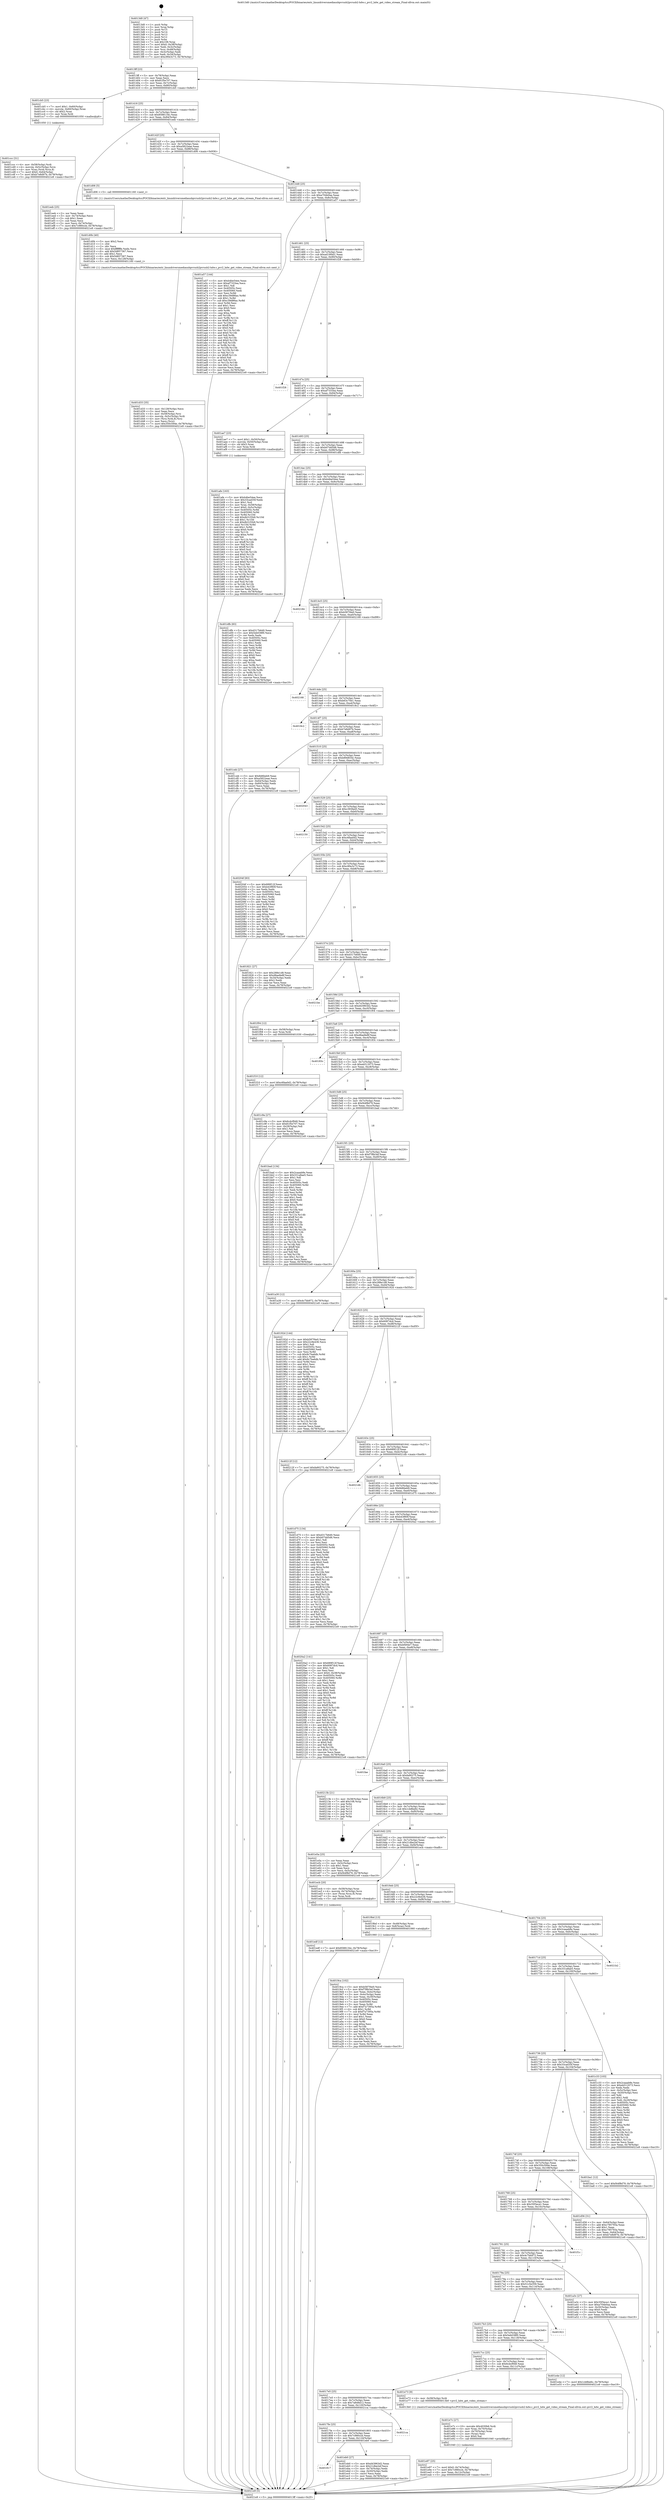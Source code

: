 digraph "0x4013d0" {
  label = "0x4013d0 (/mnt/c/Users/mathe/Desktop/tcc/POCII/binaries/extr_linuxdriversmediausbpvrusb2pvrusb2-hdw.c_pvr2_hdw_get_video_stream_Final-ollvm.out::main(0))"
  labelloc = "t"
  node[shape=record]

  Entry [label="",width=0.3,height=0.3,shape=circle,fillcolor=black,style=filled]
  "0x4013ff" [label="{
     0x4013ff [23]\l
     | [instrs]\l
     &nbsp;&nbsp;0x4013ff \<+3\>: mov -0x78(%rbp),%eax\l
     &nbsp;&nbsp;0x401402 \<+2\>: mov %eax,%ecx\l
     &nbsp;&nbsp;0x401404 \<+6\>: sub $0x81f5e707,%ecx\l
     &nbsp;&nbsp;0x40140a \<+3\>: mov %eax,-0x7c(%rbp)\l
     &nbsp;&nbsp;0x40140d \<+3\>: mov %ecx,-0x80(%rbp)\l
     &nbsp;&nbsp;0x401410 \<+6\>: je 0000000000401cb5 \<main+0x8e5\>\l
  }"]
  "0x401cb5" [label="{
     0x401cb5 [23]\l
     | [instrs]\l
     &nbsp;&nbsp;0x401cb5 \<+7\>: movl $0x1,-0x60(%rbp)\l
     &nbsp;&nbsp;0x401cbc \<+4\>: movslq -0x60(%rbp),%rax\l
     &nbsp;&nbsp;0x401cc0 \<+4\>: shl $0x2,%rax\l
     &nbsp;&nbsp;0x401cc4 \<+3\>: mov %rax,%rdi\l
     &nbsp;&nbsp;0x401cc7 \<+5\>: call 0000000000401050 \<malloc@plt\>\l
     | [calls]\l
     &nbsp;&nbsp;0x401050 \{1\} (unknown)\l
  }"]
  "0x401416" [label="{
     0x401416 [25]\l
     | [instrs]\l
     &nbsp;&nbsp;0x401416 \<+5\>: jmp 000000000040141b \<main+0x4b\>\l
     &nbsp;&nbsp;0x40141b \<+3\>: mov -0x7c(%rbp),%eax\l
     &nbsp;&nbsp;0x40141e \<+5\>: sub $0x8588134c,%eax\l
     &nbsp;&nbsp;0x401423 \<+6\>: mov %eax,-0x84(%rbp)\l
     &nbsp;&nbsp;0x401429 \<+6\>: je 0000000000401eeb \<main+0xb1b\>\l
  }"]
  Exit [label="",width=0.3,height=0.3,shape=circle,fillcolor=black,style=filled,peripheries=2]
  "0x401eeb" [label="{
     0x401eeb [25]\l
     | [instrs]\l
     &nbsp;&nbsp;0x401eeb \<+2\>: xor %eax,%eax\l
     &nbsp;&nbsp;0x401eed \<+3\>: mov -0x74(%rbp),%ecx\l
     &nbsp;&nbsp;0x401ef0 \<+3\>: sub $0x1,%eax\l
     &nbsp;&nbsp;0x401ef3 \<+2\>: sub %eax,%ecx\l
     &nbsp;&nbsp;0x401ef5 \<+3\>: mov %ecx,-0x74(%rbp)\l
     &nbsp;&nbsp;0x401ef8 \<+7\>: movl $0x7c980ccb,-0x78(%rbp)\l
     &nbsp;&nbsp;0x401eff \<+5\>: jmp 00000000004021e9 \<main+0xe19\>\l
  }"]
  "0x40142f" [label="{
     0x40142f [25]\l
     | [instrs]\l
     &nbsp;&nbsp;0x40142f \<+5\>: jmp 0000000000401434 \<main+0x64\>\l
     &nbsp;&nbsp;0x401434 \<+3\>: mov -0x7c(%rbp),%eax\l
     &nbsp;&nbsp;0x401437 \<+5\>: sub $0xa5822eae,%eax\l
     &nbsp;&nbsp;0x40143c \<+6\>: mov %eax,-0x88(%rbp)\l
     &nbsp;&nbsp;0x401442 \<+6\>: je 0000000000401d06 \<main+0x936\>\l
  }"]
  "0x401f10" [label="{
     0x401f10 [12]\l
     | [instrs]\l
     &nbsp;&nbsp;0x401f10 \<+7\>: movl $0xc6faa0d2,-0x78(%rbp)\l
     &nbsp;&nbsp;0x401f17 \<+5\>: jmp 00000000004021e9 \<main+0xe19\>\l
  }"]
  "0x401d06" [label="{
     0x401d06 [5]\l
     | [instrs]\l
     &nbsp;&nbsp;0x401d06 \<+5\>: call 0000000000401160 \<next_i\>\l
     | [calls]\l
     &nbsp;&nbsp;0x401160 \{1\} (/mnt/c/Users/mathe/Desktop/tcc/POCII/binaries/extr_linuxdriversmediausbpvrusb2pvrusb2-hdw.c_pvr2_hdw_get_video_stream_Final-ollvm.out::next_i)\l
  }"]
  "0x401448" [label="{
     0x401448 [25]\l
     | [instrs]\l
     &nbsp;&nbsp;0x401448 \<+5\>: jmp 000000000040144d \<main+0x7d\>\l
     &nbsp;&nbsp;0x40144d \<+3\>: mov -0x7c(%rbp),%eax\l
     &nbsp;&nbsp;0x401450 \<+5\>: sub $0xa704b0aa,%eax\l
     &nbsp;&nbsp;0x401455 \<+6\>: mov %eax,-0x8c(%rbp)\l
     &nbsp;&nbsp;0x40145b \<+6\>: je 0000000000401a57 \<main+0x687\>\l
  }"]
  "0x401edf" [label="{
     0x401edf [12]\l
     | [instrs]\l
     &nbsp;&nbsp;0x401edf \<+7\>: movl $0x8588134c,-0x78(%rbp)\l
     &nbsp;&nbsp;0x401ee6 \<+5\>: jmp 00000000004021e9 \<main+0xe19\>\l
  }"]
  "0x401a57" [label="{
     0x401a57 [144]\l
     | [instrs]\l
     &nbsp;&nbsp;0x401a57 \<+5\>: mov $0xb4be54ee,%eax\l
     &nbsp;&nbsp;0x401a5c \<+5\>: mov $0xaf7333ea,%ecx\l
     &nbsp;&nbsp;0x401a61 \<+2\>: mov $0x1,%dl\l
     &nbsp;&nbsp;0x401a63 \<+7\>: mov 0x40505c,%esi\l
     &nbsp;&nbsp;0x401a6a \<+7\>: mov 0x405060,%edi\l
     &nbsp;&nbsp;0x401a71 \<+3\>: mov %esi,%r8d\l
     &nbsp;&nbsp;0x401a74 \<+7\>: add $0xc39d86ac,%r8d\l
     &nbsp;&nbsp;0x401a7b \<+4\>: sub $0x1,%r8d\l
     &nbsp;&nbsp;0x401a7f \<+7\>: sub $0xc39d86ac,%r8d\l
     &nbsp;&nbsp;0x401a86 \<+4\>: imul %r8d,%esi\l
     &nbsp;&nbsp;0x401a8a \<+3\>: and $0x1,%esi\l
     &nbsp;&nbsp;0x401a8d \<+3\>: cmp $0x0,%esi\l
     &nbsp;&nbsp;0x401a90 \<+4\>: sete %r9b\l
     &nbsp;&nbsp;0x401a94 \<+3\>: cmp $0xa,%edi\l
     &nbsp;&nbsp;0x401a97 \<+4\>: setl %r10b\l
     &nbsp;&nbsp;0x401a9b \<+3\>: mov %r9b,%r11b\l
     &nbsp;&nbsp;0x401a9e \<+4\>: xor $0xff,%r11b\l
     &nbsp;&nbsp;0x401aa2 \<+3\>: mov %r10b,%bl\l
     &nbsp;&nbsp;0x401aa5 \<+3\>: xor $0xff,%bl\l
     &nbsp;&nbsp;0x401aa8 \<+3\>: xor $0x0,%dl\l
     &nbsp;&nbsp;0x401aab \<+3\>: mov %r11b,%r14b\l
     &nbsp;&nbsp;0x401aae \<+4\>: and $0x0,%r14b\l
     &nbsp;&nbsp;0x401ab2 \<+3\>: and %dl,%r9b\l
     &nbsp;&nbsp;0x401ab5 \<+3\>: mov %bl,%r15b\l
     &nbsp;&nbsp;0x401ab8 \<+4\>: and $0x0,%r15b\l
     &nbsp;&nbsp;0x401abc \<+3\>: and %dl,%r10b\l
     &nbsp;&nbsp;0x401abf \<+3\>: or %r9b,%r14b\l
     &nbsp;&nbsp;0x401ac2 \<+3\>: or %r10b,%r15b\l
     &nbsp;&nbsp;0x401ac5 \<+3\>: xor %r15b,%r14b\l
     &nbsp;&nbsp;0x401ac8 \<+3\>: or %bl,%r11b\l
     &nbsp;&nbsp;0x401acb \<+4\>: xor $0xff,%r11b\l
     &nbsp;&nbsp;0x401acf \<+3\>: or $0x0,%dl\l
     &nbsp;&nbsp;0x401ad2 \<+3\>: and %dl,%r11b\l
     &nbsp;&nbsp;0x401ad5 \<+3\>: or %r11b,%r14b\l
     &nbsp;&nbsp;0x401ad8 \<+4\>: test $0x1,%r14b\l
     &nbsp;&nbsp;0x401adc \<+3\>: cmovne %ecx,%eax\l
     &nbsp;&nbsp;0x401adf \<+3\>: mov %eax,-0x78(%rbp)\l
     &nbsp;&nbsp;0x401ae2 \<+5\>: jmp 00000000004021e9 \<main+0xe19\>\l
  }"]
  "0x401461" [label="{
     0x401461 [25]\l
     | [instrs]\l
     &nbsp;&nbsp;0x401461 \<+5\>: jmp 0000000000401466 \<main+0x96\>\l
     &nbsp;&nbsp;0x401466 \<+3\>: mov -0x7c(%rbp),%eax\l
     &nbsp;&nbsp;0x401469 \<+5\>: sub $0xad19f4d1,%eax\l
     &nbsp;&nbsp;0x40146e \<+6\>: mov %eax,-0x90(%rbp)\l
     &nbsp;&nbsp;0x401474 \<+6\>: je 0000000000401f28 \<main+0xb58\>\l
  }"]
  "0x401817" [label="{
     0x401817\l
  }", style=dashed]
  "0x401f28" [label="{
     0x401f28\l
  }", style=dashed]
  "0x40147a" [label="{
     0x40147a [25]\l
     | [instrs]\l
     &nbsp;&nbsp;0x40147a \<+5\>: jmp 000000000040147f \<main+0xaf\>\l
     &nbsp;&nbsp;0x40147f \<+3\>: mov -0x7c(%rbp),%eax\l
     &nbsp;&nbsp;0x401482 \<+5\>: sub $0xaf7333ea,%eax\l
     &nbsp;&nbsp;0x401487 \<+6\>: mov %eax,-0x94(%rbp)\l
     &nbsp;&nbsp;0x40148d \<+6\>: je 0000000000401ae7 \<main+0x717\>\l
  }"]
  "0x401eb0" [label="{
     0x401eb0 [27]\l
     | [instrs]\l
     &nbsp;&nbsp;0x401eb0 \<+5\>: mov $0xd43963d2,%eax\l
     &nbsp;&nbsp;0x401eb5 \<+5\>: mov $0x21dbe2ef,%ecx\l
     &nbsp;&nbsp;0x401eba \<+3\>: mov -0x74(%rbp),%edx\l
     &nbsp;&nbsp;0x401ebd \<+3\>: cmp -0x50(%rbp),%edx\l
     &nbsp;&nbsp;0x401ec0 \<+3\>: cmovl %ecx,%eax\l
     &nbsp;&nbsp;0x401ec3 \<+3\>: mov %eax,-0x78(%rbp)\l
     &nbsp;&nbsp;0x401ec6 \<+5\>: jmp 00000000004021e9 \<main+0xe19\>\l
  }"]
  "0x401ae7" [label="{
     0x401ae7 [23]\l
     | [instrs]\l
     &nbsp;&nbsp;0x401ae7 \<+7\>: movl $0x1,-0x50(%rbp)\l
     &nbsp;&nbsp;0x401aee \<+4\>: movslq -0x50(%rbp),%rax\l
     &nbsp;&nbsp;0x401af2 \<+4\>: shl $0x3,%rax\l
     &nbsp;&nbsp;0x401af6 \<+3\>: mov %rax,%rdi\l
     &nbsp;&nbsp;0x401af9 \<+5\>: call 0000000000401050 \<malloc@plt\>\l
     | [calls]\l
     &nbsp;&nbsp;0x401050 \{1\} (unknown)\l
  }"]
  "0x401493" [label="{
     0x401493 [25]\l
     | [instrs]\l
     &nbsp;&nbsp;0x401493 \<+5\>: jmp 0000000000401498 \<main+0xc8\>\l
     &nbsp;&nbsp;0x401498 \<+3\>: mov -0x7c(%rbp),%eax\l
     &nbsp;&nbsp;0x40149b \<+5\>: sub $0xb07dd5d6,%eax\l
     &nbsp;&nbsp;0x4014a0 \<+6\>: mov %eax,-0x98(%rbp)\l
     &nbsp;&nbsp;0x4014a6 \<+6\>: je 0000000000401dfb \<main+0xa2b\>\l
  }"]
  "0x4017fe" [label="{
     0x4017fe [25]\l
     | [instrs]\l
     &nbsp;&nbsp;0x4017fe \<+5\>: jmp 0000000000401803 \<main+0x433\>\l
     &nbsp;&nbsp;0x401803 \<+3\>: mov -0x7c(%rbp),%eax\l
     &nbsp;&nbsp;0x401806 \<+5\>: sub $0x7c980ccb,%eax\l
     &nbsp;&nbsp;0x40180b \<+6\>: mov %eax,-0x124(%rbp)\l
     &nbsp;&nbsp;0x401811 \<+6\>: je 0000000000401eb0 \<main+0xae0\>\l
  }"]
  "0x401dfb" [label="{
     0x401dfb [83]\l
     | [instrs]\l
     &nbsp;&nbsp;0x401dfb \<+5\>: mov $0xd317b6d0,%eax\l
     &nbsp;&nbsp;0x401e00 \<+5\>: mov $0x5eb038f0,%ecx\l
     &nbsp;&nbsp;0x401e05 \<+2\>: xor %edx,%edx\l
     &nbsp;&nbsp;0x401e07 \<+7\>: mov 0x40505c,%esi\l
     &nbsp;&nbsp;0x401e0e \<+7\>: mov 0x405060,%edi\l
     &nbsp;&nbsp;0x401e15 \<+3\>: sub $0x1,%edx\l
     &nbsp;&nbsp;0x401e18 \<+3\>: mov %esi,%r8d\l
     &nbsp;&nbsp;0x401e1b \<+3\>: add %edx,%r8d\l
     &nbsp;&nbsp;0x401e1e \<+4\>: imul %r8d,%esi\l
     &nbsp;&nbsp;0x401e22 \<+3\>: and $0x1,%esi\l
     &nbsp;&nbsp;0x401e25 \<+3\>: cmp $0x0,%esi\l
     &nbsp;&nbsp;0x401e28 \<+4\>: sete %r9b\l
     &nbsp;&nbsp;0x401e2c \<+3\>: cmp $0xa,%edi\l
     &nbsp;&nbsp;0x401e2f \<+4\>: setl %r10b\l
     &nbsp;&nbsp;0x401e33 \<+3\>: mov %r9b,%r11b\l
     &nbsp;&nbsp;0x401e36 \<+3\>: and %r10b,%r11b\l
     &nbsp;&nbsp;0x401e39 \<+3\>: xor %r10b,%r9b\l
     &nbsp;&nbsp;0x401e3c \<+3\>: or %r9b,%r11b\l
     &nbsp;&nbsp;0x401e3f \<+4\>: test $0x1,%r11b\l
     &nbsp;&nbsp;0x401e43 \<+3\>: cmovne %ecx,%eax\l
     &nbsp;&nbsp;0x401e46 \<+3\>: mov %eax,-0x78(%rbp)\l
     &nbsp;&nbsp;0x401e49 \<+5\>: jmp 00000000004021e9 \<main+0xe19\>\l
  }"]
  "0x4014ac" [label="{
     0x4014ac [25]\l
     | [instrs]\l
     &nbsp;&nbsp;0x4014ac \<+5\>: jmp 00000000004014b1 \<main+0xe1\>\l
     &nbsp;&nbsp;0x4014b1 \<+3\>: mov -0x7c(%rbp),%eax\l
     &nbsp;&nbsp;0x4014b4 \<+5\>: sub $0xb4be54ee,%eax\l
     &nbsp;&nbsp;0x4014b9 \<+6\>: mov %eax,-0x9c(%rbp)\l
     &nbsp;&nbsp;0x4014bf \<+6\>: je 0000000000402184 \<main+0xdb4\>\l
  }"]
  "0x4021ca" [label="{
     0x4021ca\l
  }", style=dashed]
  "0x402184" [label="{
     0x402184\l
  }", style=dashed]
  "0x4014c5" [label="{
     0x4014c5 [25]\l
     | [instrs]\l
     &nbsp;&nbsp;0x4014c5 \<+5\>: jmp 00000000004014ca \<main+0xfa\>\l
     &nbsp;&nbsp;0x4014ca \<+3\>: mov -0x7c(%rbp),%eax\l
     &nbsp;&nbsp;0x4014cd \<+5\>: sub $0xb587f4e0,%eax\l
     &nbsp;&nbsp;0x4014d2 \<+6\>: mov %eax,-0xa0(%rbp)\l
     &nbsp;&nbsp;0x4014d8 \<+6\>: je 0000000000402168 \<main+0xd98\>\l
  }"]
  "0x401e97" [label="{
     0x401e97 [25]\l
     | [instrs]\l
     &nbsp;&nbsp;0x401e97 \<+7\>: movl $0x0,-0x74(%rbp)\l
     &nbsp;&nbsp;0x401e9e \<+7\>: movl $0x7c980ccb,-0x78(%rbp)\l
     &nbsp;&nbsp;0x401ea5 \<+6\>: mov %eax,-0x12c(%rbp)\l
     &nbsp;&nbsp;0x401eab \<+5\>: jmp 00000000004021e9 \<main+0xe19\>\l
  }"]
  "0x402168" [label="{
     0x402168\l
  }", style=dashed]
  "0x4014de" [label="{
     0x4014de [25]\l
     | [instrs]\l
     &nbsp;&nbsp;0x4014de \<+5\>: jmp 00000000004014e3 \<main+0x113\>\l
     &nbsp;&nbsp;0x4014e3 \<+3\>: mov -0x7c(%rbp),%eax\l
     &nbsp;&nbsp;0x4014e6 \<+5\>: sub $0xb63c70e1,%eax\l
     &nbsp;&nbsp;0x4014eb \<+6\>: mov %eax,-0xa4(%rbp)\l
     &nbsp;&nbsp;0x4014f1 \<+6\>: je 00000000004018c2 \<main+0x4f2\>\l
  }"]
  "0x401e7c" [label="{
     0x401e7c [27]\l
     | [instrs]\l
     &nbsp;&nbsp;0x401e7c \<+10\>: movabs $0x4030b6,%rdi\l
     &nbsp;&nbsp;0x401e86 \<+4\>: mov %rax,-0x70(%rbp)\l
     &nbsp;&nbsp;0x401e8a \<+4\>: mov -0x70(%rbp),%rax\l
     &nbsp;&nbsp;0x401e8e \<+2\>: mov (%rax),%esi\l
     &nbsp;&nbsp;0x401e90 \<+2\>: mov $0x0,%al\l
     &nbsp;&nbsp;0x401e92 \<+5\>: call 0000000000401040 \<printf@plt\>\l
     | [calls]\l
     &nbsp;&nbsp;0x401040 \{1\} (unknown)\l
  }"]
  "0x4018c2" [label="{
     0x4018c2\l
  }", style=dashed]
  "0x4014f7" [label="{
     0x4014f7 [25]\l
     | [instrs]\l
     &nbsp;&nbsp;0x4014f7 \<+5\>: jmp 00000000004014fc \<main+0x12c\>\l
     &nbsp;&nbsp;0x4014fc \<+3\>: mov -0x7c(%rbp),%eax\l
     &nbsp;&nbsp;0x4014ff \<+5\>: sub $0xb7e8d97b,%eax\l
     &nbsp;&nbsp;0x401504 \<+6\>: mov %eax,-0xa8(%rbp)\l
     &nbsp;&nbsp;0x40150a \<+6\>: je 0000000000401ceb \<main+0x91b\>\l
  }"]
  "0x4017e5" [label="{
     0x4017e5 [25]\l
     | [instrs]\l
     &nbsp;&nbsp;0x4017e5 \<+5\>: jmp 00000000004017ea \<main+0x41a\>\l
     &nbsp;&nbsp;0x4017ea \<+3\>: mov -0x7c(%rbp),%eax\l
     &nbsp;&nbsp;0x4017ed \<+5\>: sub $0x7a848d12,%eax\l
     &nbsp;&nbsp;0x4017f2 \<+6\>: mov %eax,-0x120(%rbp)\l
     &nbsp;&nbsp;0x4017f8 \<+6\>: je 00000000004021ca \<main+0xdfa\>\l
  }"]
  "0x401ceb" [label="{
     0x401ceb [27]\l
     | [instrs]\l
     &nbsp;&nbsp;0x401ceb \<+5\>: mov $0x8d6beb9,%eax\l
     &nbsp;&nbsp;0x401cf0 \<+5\>: mov $0xa5822eae,%ecx\l
     &nbsp;&nbsp;0x401cf5 \<+3\>: mov -0x64(%rbp),%edx\l
     &nbsp;&nbsp;0x401cf8 \<+3\>: cmp -0x60(%rbp),%edx\l
     &nbsp;&nbsp;0x401cfb \<+3\>: cmovl %ecx,%eax\l
     &nbsp;&nbsp;0x401cfe \<+3\>: mov %eax,-0x78(%rbp)\l
     &nbsp;&nbsp;0x401d01 \<+5\>: jmp 00000000004021e9 \<main+0xe19\>\l
  }"]
  "0x401510" [label="{
     0x401510 [25]\l
     | [instrs]\l
     &nbsp;&nbsp;0x401510 \<+5\>: jmp 0000000000401515 \<main+0x145\>\l
     &nbsp;&nbsp;0x401515 \<+3\>: mov -0x7c(%rbp),%eax\l
     &nbsp;&nbsp;0x401518 \<+5\>: sub $0xb89d834c,%eax\l
     &nbsp;&nbsp;0x40151d \<+6\>: mov %eax,-0xac(%rbp)\l
     &nbsp;&nbsp;0x401523 \<+6\>: je 0000000000402043 \<main+0xc73\>\l
  }"]
  "0x401e73" [label="{
     0x401e73 [9]\l
     | [instrs]\l
     &nbsp;&nbsp;0x401e73 \<+4\>: mov -0x58(%rbp),%rdi\l
     &nbsp;&nbsp;0x401e77 \<+5\>: call 00000000004013b0 \<pvr2_hdw_get_video_stream\>\l
     | [calls]\l
     &nbsp;&nbsp;0x4013b0 \{1\} (/mnt/c/Users/mathe/Desktop/tcc/POCII/binaries/extr_linuxdriversmediausbpvrusb2pvrusb2-hdw.c_pvr2_hdw_get_video_stream_Final-ollvm.out::pvr2_hdw_get_video_stream)\l
  }"]
  "0x402043" [label="{
     0x402043\l
  }", style=dashed]
  "0x401529" [label="{
     0x401529 [25]\l
     | [instrs]\l
     &nbsp;&nbsp;0x401529 \<+5\>: jmp 000000000040152e \<main+0x15e\>\l
     &nbsp;&nbsp;0x40152e \<+3\>: mov -0x7c(%rbp),%eax\l
     &nbsp;&nbsp;0x401531 \<+5\>: sub $0xc393fa45,%eax\l
     &nbsp;&nbsp;0x401536 \<+6\>: mov %eax,-0xb0(%rbp)\l
     &nbsp;&nbsp;0x40153c \<+6\>: je 0000000000402150 \<main+0xd80\>\l
  }"]
  "0x4017cc" [label="{
     0x4017cc [25]\l
     | [instrs]\l
     &nbsp;&nbsp;0x4017cc \<+5\>: jmp 00000000004017d1 \<main+0x401\>\l
     &nbsp;&nbsp;0x4017d1 \<+3\>: mov -0x7c(%rbp),%eax\l
     &nbsp;&nbsp;0x4017d4 \<+5\>: sub $0x6cdcf948,%eax\l
     &nbsp;&nbsp;0x4017d9 \<+6\>: mov %eax,-0x11c(%rbp)\l
     &nbsp;&nbsp;0x4017df \<+6\>: je 0000000000401e73 \<main+0xaa3\>\l
  }"]
  "0x402150" [label="{
     0x402150\l
  }", style=dashed]
  "0x401542" [label="{
     0x401542 [25]\l
     | [instrs]\l
     &nbsp;&nbsp;0x401542 \<+5\>: jmp 0000000000401547 \<main+0x177\>\l
     &nbsp;&nbsp;0x401547 \<+3\>: mov -0x7c(%rbp),%eax\l
     &nbsp;&nbsp;0x40154a \<+5\>: sub $0xc6faa0d2,%eax\l
     &nbsp;&nbsp;0x40154f \<+6\>: mov %eax,-0xb4(%rbp)\l
     &nbsp;&nbsp;0x401555 \<+6\>: je 000000000040204f \<main+0xc7f\>\l
  }"]
  "0x401e4e" [label="{
     0x401e4e [12]\l
     | [instrs]\l
     &nbsp;&nbsp;0x401e4e \<+7\>: movl $0x1cb8be6c,-0x78(%rbp)\l
     &nbsp;&nbsp;0x401e55 \<+5\>: jmp 00000000004021e9 \<main+0xe19\>\l
  }"]
  "0x40204f" [label="{
     0x40204f [83]\l
     | [instrs]\l
     &nbsp;&nbsp;0x40204f \<+5\>: mov $0x689f12f,%eax\l
     &nbsp;&nbsp;0x402054 \<+5\>: mov $0xb43f60f,%ecx\l
     &nbsp;&nbsp;0x402059 \<+2\>: xor %edx,%edx\l
     &nbsp;&nbsp;0x40205b \<+7\>: mov 0x40505c,%esi\l
     &nbsp;&nbsp;0x402062 \<+7\>: mov 0x405060,%edi\l
     &nbsp;&nbsp;0x402069 \<+3\>: sub $0x1,%edx\l
     &nbsp;&nbsp;0x40206c \<+3\>: mov %esi,%r8d\l
     &nbsp;&nbsp;0x40206f \<+3\>: add %edx,%r8d\l
     &nbsp;&nbsp;0x402072 \<+4\>: imul %r8d,%esi\l
     &nbsp;&nbsp;0x402076 \<+3\>: and $0x1,%esi\l
     &nbsp;&nbsp;0x402079 \<+3\>: cmp $0x0,%esi\l
     &nbsp;&nbsp;0x40207c \<+4\>: sete %r9b\l
     &nbsp;&nbsp;0x402080 \<+3\>: cmp $0xa,%edi\l
     &nbsp;&nbsp;0x402083 \<+4\>: setl %r10b\l
     &nbsp;&nbsp;0x402087 \<+3\>: mov %r9b,%r11b\l
     &nbsp;&nbsp;0x40208a \<+3\>: and %r10b,%r11b\l
     &nbsp;&nbsp;0x40208d \<+3\>: xor %r10b,%r9b\l
     &nbsp;&nbsp;0x402090 \<+3\>: or %r9b,%r11b\l
     &nbsp;&nbsp;0x402093 \<+4\>: test $0x1,%r11b\l
     &nbsp;&nbsp;0x402097 \<+3\>: cmovne %ecx,%eax\l
     &nbsp;&nbsp;0x40209a \<+3\>: mov %eax,-0x78(%rbp)\l
     &nbsp;&nbsp;0x40209d \<+5\>: jmp 00000000004021e9 \<main+0xe19\>\l
  }"]
  "0x40155b" [label="{
     0x40155b [25]\l
     | [instrs]\l
     &nbsp;&nbsp;0x40155b \<+5\>: jmp 0000000000401560 \<main+0x190\>\l
     &nbsp;&nbsp;0x401560 \<+3\>: mov -0x7c(%rbp),%eax\l
     &nbsp;&nbsp;0x401563 \<+5\>: sub $0xc90e3c73,%eax\l
     &nbsp;&nbsp;0x401568 \<+6\>: mov %eax,-0xb8(%rbp)\l
     &nbsp;&nbsp;0x40156e \<+6\>: je 0000000000401821 \<main+0x451\>\l
  }"]
  "0x4017b3" [label="{
     0x4017b3 [25]\l
     | [instrs]\l
     &nbsp;&nbsp;0x4017b3 \<+5\>: jmp 00000000004017b8 \<main+0x3e8\>\l
     &nbsp;&nbsp;0x4017b8 \<+3\>: mov -0x7c(%rbp),%eax\l
     &nbsp;&nbsp;0x4017bb \<+5\>: sub $0x5eb038f0,%eax\l
     &nbsp;&nbsp;0x4017c0 \<+6\>: mov %eax,-0x118(%rbp)\l
     &nbsp;&nbsp;0x4017c6 \<+6\>: je 0000000000401e4e \<main+0xa7e\>\l
  }"]
  "0x401821" [label="{
     0x401821 [27]\l
     | [instrs]\l
     &nbsp;&nbsp;0x401821 \<+5\>: mov $0x288e1d8,%eax\l
     &nbsp;&nbsp;0x401826 \<+5\>: mov $0xd8ae8e8f,%ecx\l
     &nbsp;&nbsp;0x40182b \<+3\>: mov -0x34(%rbp),%edx\l
     &nbsp;&nbsp;0x40182e \<+3\>: cmp $0x2,%edx\l
     &nbsp;&nbsp;0x401831 \<+3\>: cmovne %ecx,%eax\l
     &nbsp;&nbsp;0x401834 \<+3\>: mov %eax,-0x78(%rbp)\l
     &nbsp;&nbsp;0x401837 \<+5\>: jmp 00000000004021e9 \<main+0xe19\>\l
  }"]
  "0x401574" [label="{
     0x401574 [25]\l
     | [instrs]\l
     &nbsp;&nbsp;0x401574 \<+5\>: jmp 0000000000401579 \<main+0x1a9\>\l
     &nbsp;&nbsp;0x401579 \<+3\>: mov -0x7c(%rbp),%eax\l
     &nbsp;&nbsp;0x40157c \<+5\>: sub $0xd317b6d0,%eax\l
     &nbsp;&nbsp;0x401581 \<+6\>: mov %eax,-0xbc(%rbp)\l
     &nbsp;&nbsp;0x401587 \<+6\>: je 00000000004021be \<main+0xdee\>\l
  }"]
  "0x4021e9" [label="{
     0x4021e9 [5]\l
     | [instrs]\l
     &nbsp;&nbsp;0x4021e9 \<+5\>: jmp 00000000004013ff \<main+0x2f\>\l
  }"]
  "0x4013d0" [label="{
     0x4013d0 [47]\l
     | [instrs]\l
     &nbsp;&nbsp;0x4013d0 \<+1\>: push %rbp\l
     &nbsp;&nbsp;0x4013d1 \<+3\>: mov %rsp,%rbp\l
     &nbsp;&nbsp;0x4013d4 \<+2\>: push %r15\l
     &nbsp;&nbsp;0x4013d6 \<+2\>: push %r14\l
     &nbsp;&nbsp;0x4013d8 \<+2\>: push %r13\l
     &nbsp;&nbsp;0x4013da \<+2\>: push %r12\l
     &nbsp;&nbsp;0x4013dc \<+1\>: push %rbx\l
     &nbsp;&nbsp;0x4013dd \<+7\>: sub $0x108,%rsp\l
     &nbsp;&nbsp;0x4013e4 \<+7\>: movl $0x0,-0x38(%rbp)\l
     &nbsp;&nbsp;0x4013eb \<+3\>: mov %edi,-0x3c(%rbp)\l
     &nbsp;&nbsp;0x4013ee \<+4\>: mov %rsi,-0x48(%rbp)\l
     &nbsp;&nbsp;0x4013f2 \<+3\>: mov -0x3c(%rbp),%edi\l
     &nbsp;&nbsp;0x4013f5 \<+3\>: mov %edi,-0x34(%rbp)\l
     &nbsp;&nbsp;0x4013f8 \<+7\>: movl $0xc90e3c73,-0x78(%rbp)\l
  }"]
  "0x401921" [label="{
     0x401921\l
  }", style=dashed]
  "0x4021be" [label="{
     0x4021be\l
  }", style=dashed]
  "0x40158d" [label="{
     0x40158d [25]\l
     | [instrs]\l
     &nbsp;&nbsp;0x40158d \<+5\>: jmp 0000000000401592 \<main+0x1c2\>\l
     &nbsp;&nbsp;0x401592 \<+3\>: mov -0x7c(%rbp),%eax\l
     &nbsp;&nbsp;0x401595 \<+5\>: sub $0xd43963d2,%eax\l
     &nbsp;&nbsp;0x40159a \<+6\>: mov %eax,-0xc0(%rbp)\l
     &nbsp;&nbsp;0x4015a0 \<+6\>: je 0000000000401f04 \<main+0xb34\>\l
  }"]
  "0x401d33" [label="{
     0x401d33 [35]\l
     | [instrs]\l
     &nbsp;&nbsp;0x401d33 \<+6\>: mov -0x128(%rbp),%ecx\l
     &nbsp;&nbsp;0x401d39 \<+3\>: imul %eax,%ecx\l
     &nbsp;&nbsp;0x401d3c \<+4\>: mov -0x58(%rbp),%rsi\l
     &nbsp;&nbsp;0x401d40 \<+4\>: movslq -0x5c(%rbp),%rdi\l
     &nbsp;&nbsp;0x401d44 \<+4\>: mov (%rsi,%rdi,8),%rsi\l
     &nbsp;&nbsp;0x401d48 \<+2\>: mov %ecx,(%rsi)\l
     &nbsp;&nbsp;0x401d4a \<+7\>: movl $0x350c594e,-0x78(%rbp)\l
     &nbsp;&nbsp;0x401d51 \<+5\>: jmp 00000000004021e9 \<main+0xe19\>\l
  }"]
  "0x401f04" [label="{
     0x401f04 [12]\l
     | [instrs]\l
     &nbsp;&nbsp;0x401f04 \<+4\>: mov -0x58(%rbp),%rax\l
     &nbsp;&nbsp;0x401f08 \<+3\>: mov %rax,%rdi\l
     &nbsp;&nbsp;0x401f0b \<+5\>: call 0000000000401030 \<free@plt\>\l
     | [calls]\l
     &nbsp;&nbsp;0x401030 \{1\} (unknown)\l
  }"]
  "0x4015a6" [label="{
     0x4015a6 [25]\l
     | [instrs]\l
     &nbsp;&nbsp;0x4015a6 \<+5\>: jmp 00000000004015ab \<main+0x1db\>\l
     &nbsp;&nbsp;0x4015ab \<+3\>: mov -0x7c(%rbp),%eax\l
     &nbsp;&nbsp;0x4015ae \<+5\>: sub $0xd8ae8e8f,%eax\l
     &nbsp;&nbsp;0x4015b3 \<+6\>: mov %eax,-0xc4(%rbp)\l
     &nbsp;&nbsp;0x4015b9 \<+6\>: je 000000000040183c \<main+0x46c\>\l
  }"]
  "0x401d0b" [label="{
     0x401d0b [40]\l
     | [instrs]\l
     &nbsp;&nbsp;0x401d0b \<+5\>: mov $0x2,%ecx\l
     &nbsp;&nbsp;0x401d10 \<+1\>: cltd\l
     &nbsp;&nbsp;0x401d11 \<+2\>: idiv %ecx\l
     &nbsp;&nbsp;0x401d13 \<+6\>: imul $0xfffffffe,%edx,%ecx\l
     &nbsp;&nbsp;0x401d19 \<+6\>: add $0x5d857367,%ecx\l
     &nbsp;&nbsp;0x401d1f \<+3\>: add $0x1,%ecx\l
     &nbsp;&nbsp;0x401d22 \<+6\>: sub $0x5d857367,%ecx\l
     &nbsp;&nbsp;0x401d28 \<+6\>: mov %ecx,-0x128(%rbp)\l
     &nbsp;&nbsp;0x401d2e \<+5\>: call 0000000000401160 \<next_i\>\l
     | [calls]\l
     &nbsp;&nbsp;0x401160 \{1\} (/mnt/c/Users/mathe/Desktop/tcc/POCII/binaries/extr_linuxdriversmediausbpvrusb2pvrusb2-hdw.c_pvr2_hdw_get_video_stream_Final-ollvm.out::next_i)\l
  }"]
  "0x40183c" [label="{
     0x40183c\l
  }", style=dashed]
  "0x4015bf" [label="{
     0x4015bf [25]\l
     | [instrs]\l
     &nbsp;&nbsp;0x4015bf \<+5\>: jmp 00000000004015c4 \<main+0x1f4\>\l
     &nbsp;&nbsp;0x4015c4 \<+3\>: mov -0x7c(%rbp),%eax\l
     &nbsp;&nbsp;0x4015c7 \<+5\>: sub $0xeb512073,%eax\l
     &nbsp;&nbsp;0x4015cc \<+6\>: mov %eax,-0xc8(%rbp)\l
     &nbsp;&nbsp;0x4015d2 \<+6\>: je 0000000000401c9a \<main+0x8ca\>\l
  }"]
  "0x401ccc" [label="{
     0x401ccc [31]\l
     | [instrs]\l
     &nbsp;&nbsp;0x401ccc \<+4\>: mov -0x58(%rbp),%rdi\l
     &nbsp;&nbsp;0x401cd0 \<+4\>: movslq -0x5c(%rbp),%rcx\l
     &nbsp;&nbsp;0x401cd4 \<+4\>: mov %rax,(%rdi,%rcx,8)\l
     &nbsp;&nbsp;0x401cd8 \<+7\>: movl $0x0,-0x64(%rbp)\l
     &nbsp;&nbsp;0x401cdf \<+7\>: movl $0xb7e8d97b,-0x78(%rbp)\l
     &nbsp;&nbsp;0x401ce6 \<+5\>: jmp 00000000004021e9 \<main+0xe19\>\l
  }"]
  "0x401c9a" [label="{
     0x401c9a [27]\l
     | [instrs]\l
     &nbsp;&nbsp;0x401c9a \<+5\>: mov $0x6cdcf948,%eax\l
     &nbsp;&nbsp;0x401c9f \<+5\>: mov $0x81f5e707,%ecx\l
     &nbsp;&nbsp;0x401ca4 \<+3\>: mov -0x29(%rbp),%dl\l
     &nbsp;&nbsp;0x401ca7 \<+3\>: test $0x1,%dl\l
     &nbsp;&nbsp;0x401caa \<+3\>: cmovne %ecx,%eax\l
     &nbsp;&nbsp;0x401cad \<+3\>: mov %eax,-0x78(%rbp)\l
     &nbsp;&nbsp;0x401cb0 \<+5\>: jmp 00000000004021e9 \<main+0xe19\>\l
  }"]
  "0x4015d8" [label="{
     0x4015d8 [25]\l
     | [instrs]\l
     &nbsp;&nbsp;0x4015d8 \<+5\>: jmp 00000000004015dd \<main+0x20d\>\l
     &nbsp;&nbsp;0x4015dd \<+3\>: mov -0x7c(%rbp),%eax\l
     &nbsp;&nbsp;0x4015e0 \<+5\>: sub $0xf44f8d79,%eax\l
     &nbsp;&nbsp;0x4015e5 \<+6\>: mov %eax,-0xcc(%rbp)\l
     &nbsp;&nbsp;0x4015eb \<+6\>: je 0000000000401bad \<main+0x7dd\>\l
  }"]
  "0x401afe" [label="{
     0x401afe [163]\l
     | [instrs]\l
     &nbsp;&nbsp;0x401afe \<+5\>: mov $0xb4be54ee,%ecx\l
     &nbsp;&nbsp;0x401b03 \<+5\>: mov $0x33cad35f,%edx\l
     &nbsp;&nbsp;0x401b08 \<+3\>: mov $0x1,%sil\l
     &nbsp;&nbsp;0x401b0b \<+4\>: mov %rax,-0x58(%rbp)\l
     &nbsp;&nbsp;0x401b0f \<+7\>: movl $0x0,-0x5c(%rbp)\l
     &nbsp;&nbsp;0x401b16 \<+8\>: mov 0x40505c,%r8d\l
     &nbsp;&nbsp;0x401b1e \<+8\>: mov 0x405060,%r9d\l
     &nbsp;&nbsp;0x401b26 \<+3\>: mov %r8d,%r10d\l
     &nbsp;&nbsp;0x401b29 \<+7\>: add $0xdb31f2b9,%r10d\l
     &nbsp;&nbsp;0x401b30 \<+4\>: sub $0x1,%r10d\l
     &nbsp;&nbsp;0x401b34 \<+7\>: sub $0xdb31f2b9,%r10d\l
     &nbsp;&nbsp;0x401b3b \<+4\>: imul %r10d,%r8d\l
     &nbsp;&nbsp;0x401b3f \<+4\>: and $0x1,%r8d\l
     &nbsp;&nbsp;0x401b43 \<+4\>: cmp $0x0,%r8d\l
     &nbsp;&nbsp;0x401b47 \<+4\>: sete %r11b\l
     &nbsp;&nbsp;0x401b4b \<+4\>: cmp $0xa,%r9d\l
     &nbsp;&nbsp;0x401b4f \<+3\>: setl %bl\l
     &nbsp;&nbsp;0x401b52 \<+3\>: mov %r11b,%r14b\l
     &nbsp;&nbsp;0x401b55 \<+4\>: xor $0xff,%r14b\l
     &nbsp;&nbsp;0x401b59 \<+3\>: mov %bl,%r15b\l
     &nbsp;&nbsp;0x401b5c \<+4\>: xor $0xff,%r15b\l
     &nbsp;&nbsp;0x401b60 \<+4\>: xor $0x0,%sil\l
     &nbsp;&nbsp;0x401b64 \<+3\>: mov %r14b,%r12b\l
     &nbsp;&nbsp;0x401b67 \<+4\>: and $0x0,%r12b\l
     &nbsp;&nbsp;0x401b6b \<+3\>: and %sil,%r11b\l
     &nbsp;&nbsp;0x401b6e \<+3\>: mov %r15b,%r13b\l
     &nbsp;&nbsp;0x401b71 \<+4\>: and $0x0,%r13b\l
     &nbsp;&nbsp;0x401b75 \<+3\>: and %sil,%bl\l
     &nbsp;&nbsp;0x401b78 \<+3\>: or %r11b,%r12b\l
     &nbsp;&nbsp;0x401b7b \<+3\>: or %bl,%r13b\l
     &nbsp;&nbsp;0x401b7e \<+3\>: xor %r13b,%r12b\l
     &nbsp;&nbsp;0x401b81 \<+3\>: or %r15b,%r14b\l
     &nbsp;&nbsp;0x401b84 \<+4\>: xor $0xff,%r14b\l
     &nbsp;&nbsp;0x401b88 \<+4\>: or $0x0,%sil\l
     &nbsp;&nbsp;0x401b8c \<+3\>: and %sil,%r14b\l
     &nbsp;&nbsp;0x401b8f \<+3\>: or %r14b,%r12b\l
     &nbsp;&nbsp;0x401b92 \<+4\>: test $0x1,%r12b\l
     &nbsp;&nbsp;0x401b96 \<+3\>: cmovne %edx,%ecx\l
     &nbsp;&nbsp;0x401b99 \<+3\>: mov %ecx,-0x78(%rbp)\l
     &nbsp;&nbsp;0x401b9c \<+5\>: jmp 00000000004021e9 \<main+0xe19\>\l
  }"]
  "0x401bad" [label="{
     0x401bad [134]\l
     | [instrs]\l
     &nbsp;&nbsp;0x401bad \<+5\>: mov $0x2caaab8e,%eax\l
     &nbsp;&nbsp;0x401bb2 \<+5\>: mov $0x331a8ae5,%ecx\l
     &nbsp;&nbsp;0x401bb7 \<+2\>: mov $0x1,%dl\l
     &nbsp;&nbsp;0x401bb9 \<+2\>: xor %esi,%esi\l
     &nbsp;&nbsp;0x401bbb \<+7\>: mov 0x40505c,%edi\l
     &nbsp;&nbsp;0x401bc2 \<+8\>: mov 0x405060,%r8d\l
     &nbsp;&nbsp;0x401bca \<+3\>: sub $0x1,%esi\l
     &nbsp;&nbsp;0x401bcd \<+3\>: mov %edi,%r9d\l
     &nbsp;&nbsp;0x401bd0 \<+3\>: add %esi,%r9d\l
     &nbsp;&nbsp;0x401bd3 \<+4\>: imul %r9d,%edi\l
     &nbsp;&nbsp;0x401bd7 \<+3\>: and $0x1,%edi\l
     &nbsp;&nbsp;0x401bda \<+3\>: cmp $0x0,%edi\l
     &nbsp;&nbsp;0x401bdd \<+4\>: sete %r10b\l
     &nbsp;&nbsp;0x401be1 \<+4\>: cmp $0xa,%r8d\l
     &nbsp;&nbsp;0x401be5 \<+4\>: setl %r11b\l
     &nbsp;&nbsp;0x401be9 \<+3\>: mov %r10b,%bl\l
     &nbsp;&nbsp;0x401bec \<+3\>: xor $0xff,%bl\l
     &nbsp;&nbsp;0x401bef \<+3\>: mov %r11b,%r14b\l
     &nbsp;&nbsp;0x401bf2 \<+4\>: xor $0xff,%r14b\l
     &nbsp;&nbsp;0x401bf6 \<+3\>: xor $0x0,%dl\l
     &nbsp;&nbsp;0x401bf9 \<+3\>: mov %bl,%r15b\l
     &nbsp;&nbsp;0x401bfc \<+4\>: and $0x0,%r15b\l
     &nbsp;&nbsp;0x401c00 \<+3\>: and %dl,%r10b\l
     &nbsp;&nbsp;0x401c03 \<+3\>: mov %r14b,%r12b\l
     &nbsp;&nbsp;0x401c06 \<+4\>: and $0x0,%r12b\l
     &nbsp;&nbsp;0x401c0a \<+3\>: and %dl,%r11b\l
     &nbsp;&nbsp;0x401c0d \<+3\>: or %r10b,%r15b\l
     &nbsp;&nbsp;0x401c10 \<+3\>: or %r11b,%r12b\l
     &nbsp;&nbsp;0x401c13 \<+3\>: xor %r12b,%r15b\l
     &nbsp;&nbsp;0x401c16 \<+3\>: or %r14b,%bl\l
     &nbsp;&nbsp;0x401c19 \<+3\>: xor $0xff,%bl\l
     &nbsp;&nbsp;0x401c1c \<+3\>: or $0x0,%dl\l
     &nbsp;&nbsp;0x401c1f \<+2\>: and %dl,%bl\l
     &nbsp;&nbsp;0x401c21 \<+3\>: or %bl,%r15b\l
     &nbsp;&nbsp;0x401c24 \<+4\>: test $0x1,%r15b\l
     &nbsp;&nbsp;0x401c28 \<+3\>: cmovne %ecx,%eax\l
     &nbsp;&nbsp;0x401c2b \<+3\>: mov %eax,-0x78(%rbp)\l
     &nbsp;&nbsp;0x401c2e \<+5\>: jmp 00000000004021e9 \<main+0xe19\>\l
  }"]
  "0x4015f1" [label="{
     0x4015f1 [25]\l
     | [instrs]\l
     &nbsp;&nbsp;0x4015f1 \<+5\>: jmp 00000000004015f6 \<main+0x226\>\l
     &nbsp;&nbsp;0x4015f6 \<+3\>: mov -0x7c(%rbp),%eax\l
     &nbsp;&nbsp;0x4015f9 \<+5\>: sub $0xf7f8b3ef,%eax\l
     &nbsp;&nbsp;0x4015fe \<+6\>: mov %eax,-0xd0(%rbp)\l
     &nbsp;&nbsp;0x401604 \<+6\>: je 0000000000401a30 \<main+0x660\>\l
  }"]
  "0x40179a" [label="{
     0x40179a [25]\l
     | [instrs]\l
     &nbsp;&nbsp;0x40179a \<+5\>: jmp 000000000040179f \<main+0x3cf\>\l
     &nbsp;&nbsp;0x40179f \<+3\>: mov -0x7c(%rbp),%eax\l
     &nbsp;&nbsp;0x4017a2 \<+5\>: sub $0x51c5e359,%eax\l
     &nbsp;&nbsp;0x4017a7 \<+6\>: mov %eax,-0x114(%rbp)\l
     &nbsp;&nbsp;0x4017ad \<+6\>: je 0000000000401921 \<main+0x551\>\l
  }"]
  "0x401a30" [label="{
     0x401a30 [12]\l
     | [instrs]\l
     &nbsp;&nbsp;0x401a30 \<+7\>: movl $0x4c7bb972,-0x78(%rbp)\l
     &nbsp;&nbsp;0x401a37 \<+5\>: jmp 00000000004021e9 \<main+0xe19\>\l
  }"]
  "0x40160a" [label="{
     0x40160a [25]\l
     | [instrs]\l
     &nbsp;&nbsp;0x40160a \<+5\>: jmp 000000000040160f \<main+0x23f\>\l
     &nbsp;&nbsp;0x40160f \<+3\>: mov -0x7c(%rbp),%eax\l
     &nbsp;&nbsp;0x401612 \<+5\>: sub $0x288e1d8,%eax\l
     &nbsp;&nbsp;0x401617 \<+6\>: mov %eax,-0xd4(%rbp)\l
     &nbsp;&nbsp;0x40161d \<+6\>: je 000000000040192d \<main+0x55d\>\l
  }"]
  "0x401a3c" [label="{
     0x401a3c [27]\l
     | [instrs]\l
     &nbsp;&nbsp;0x401a3c \<+5\>: mov $0x35f3eca1,%eax\l
     &nbsp;&nbsp;0x401a41 \<+5\>: mov $0xa704b0aa,%ecx\l
     &nbsp;&nbsp;0x401a46 \<+3\>: mov -0x30(%rbp),%edx\l
     &nbsp;&nbsp;0x401a49 \<+3\>: cmp $0x0,%edx\l
     &nbsp;&nbsp;0x401a4c \<+3\>: cmove %ecx,%eax\l
     &nbsp;&nbsp;0x401a4f \<+3\>: mov %eax,-0x78(%rbp)\l
     &nbsp;&nbsp;0x401a52 \<+5\>: jmp 00000000004021e9 \<main+0xe19\>\l
  }"]
  "0x40192d" [label="{
     0x40192d [144]\l
     | [instrs]\l
     &nbsp;&nbsp;0x40192d \<+5\>: mov $0xb587f4e0,%eax\l
     &nbsp;&nbsp;0x401932 \<+5\>: mov $0x22c9e436,%ecx\l
     &nbsp;&nbsp;0x401937 \<+2\>: mov $0x1,%dl\l
     &nbsp;&nbsp;0x401939 \<+7\>: mov 0x40505c,%esi\l
     &nbsp;&nbsp;0x401940 \<+7\>: mov 0x405060,%edi\l
     &nbsp;&nbsp;0x401947 \<+3\>: mov %esi,%r8d\l
     &nbsp;&nbsp;0x40194a \<+7\>: sub $0x9c7ba6db,%r8d\l
     &nbsp;&nbsp;0x401951 \<+4\>: sub $0x1,%r8d\l
     &nbsp;&nbsp;0x401955 \<+7\>: add $0x9c7ba6db,%r8d\l
     &nbsp;&nbsp;0x40195c \<+4\>: imul %r8d,%esi\l
     &nbsp;&nbsp;0x401960 \<+3\>: and $0x1,%esi\l
     &nbsp;&nbsp;0x401963 \<+3\>: cmp $0x0,%esi\l
     &nbsp;&nbsp;0x401966 \<+4\>: sete %r9b\l
     &nbsp;&nbsp;0x40196a \<+3\>: cmp $0xa,%edi\l
     &nbsp;&nbsp;0x40196d \<+4\>: setl %r10b\l
     &nbsp;&nbsp;0x401971 \<+3\>: mov %r9b,%r11b\l
     &nbsp;&nbsp;0x401974 \<+4\>: xor $0xff,%r11b\l
     &nbsp;&nbsp;0x401978 \<+3\>: mov %r10b,%bl\l
     &nbsp;&nbsp;0x40197b \<+3\>: xor $0xff,%bl\l
     &nbsp;&nbsp;0x40197e \<+3\>: xor $0x1,%dl\l
     &nbsp;&nbsp;0x401981 \<+3\>: mov %r11b,%r14b\l
     &nbsp;&nbsp;0x401984 \<+4\>: and $0xff,%r14b\l
     &nbsp;&nbsp;0x401988 \<+3\>: and %dl,%r9b\l
     &nbsp;&nbsp;0x40198b \<+3\>: mov %bl,%r15b\l
     &nbsp;&nbsp;0x40198e \<+4\>: and $0xff,%r15b\l
     &nbsp;&nbsp;0x401992 \<+3\>: and %dl,%r10b\l
     &nbsp;&nbsp;0x401995 \<+3\>: or %r9b,%r14b\l
     &nbsp;&nbsp;0x401998 \<+3\>: or %r10b,%r15b\l
     &nbsp;&nbsp;0x40199b \<+3\>: xor %r15b,%r14b\l
     &nbsp;&nbsp;0x40199e \<+3\>: or %bl,%r11b\l
     &nbsp;&nbsp;0x4019a1 \<+4\>: xor $0xff,%r11b\l
     &nbsp;&nbsp;0x4019a5 \<+3\>: or $0x1,%dl\l
     &nbsp;&nbsp;0x4019a8 \<+3\>: and %dl,%r11b\l
     &nbsp;&nbsp;0x4019ab \<+3\>: or %r11b,%r14b\l
     &nbsp;&nbsp;0x4019ae \<+4\>: test $0x1,%r14b\l
     &nbsp;&nbsp;0x4019b2 \<+3\>: cmovne %ecx,%eax\l
     &nbsp;&nbsp;0x4019b5 \<+3\>: mov %eax,-0x78(%rbp)\l
     &nbsp;&nbsp;0x4019b8 \<+5\>: jmp 00000000004021e9 \<main+0xe19\>\l
  }"]
  "0x401623" [label="{
     0x401623 [25]\l
     | [instrs]\l
     &nbsp;&nbsp;0x401623 \<+5\>: jmp 0000000000401628 \<main+0x258\>\l
     &nbsp;&nbsp;0x401628 \<+3\>: mov -0x7c(%rbp),%eax\l
     &nbsp;&nbsp;0x40162b \<+5\>: sub $0x6087dcd,%eax\l
     &nbsp;&nbsp;0x401630 \<+6\>: mov %eax,-0xd8(%rbp)\l
     &nbsp;&nbsp;0x401636 \<+6\>: je 000000000040212f \<main+0xd5f\>\l
  }"]
  "0x401781" [label="{
     0x401781 [25]\l
     | [instrs]\l
     &nbsp;&nbsp;0x401781 \<+5\>: jmp 0000000000401786 \<main+0x3b6\>\l
     &nbsp;&nbsp;0x401786 \<+3\>: mov -0x7c(%rbp),%eax\l
     &nbsp;&nbsp;0x401789 \<+5\>: sub $0x4c7bb972,%eax\l
     &nbsp;&nbsp;0x40178e \<+6\>: mov %eax,-0x110(%rbp)\l
     &nbsp;&nbsp;0x401794 \<+6\>: je 0000000000401a3c \<main+0x66c\>\l
  }"]
  "0x40212f" [label="{
     0x40212f [12]\l
     | [instrs]\l
     &nbsp;&nbsp;0x40212f \<+7\>: movl $0xfa90275,-0x78(%rbp)\l
     &nbsp;&nbsp;0x402136 \<+5\>: jmp 00000000004021e9 \<main+0xe19\>\l
  }"]
  "0x40163c" [label="{
     0x40163c [25]\l
     | [instrs]\l
     &nbsp;&nbsp;0x40163c \<+5\>: jmp 0000000000401641 \<main+0x271\>\l
     &nbsp;&nbsp;0x401641 \<+3\>: mov -0x7c(%rbp),%eax\l
     &nbsp;&nbsp;0x401644 \<+5\>: sub $0x689f12f,%eax\l
     &nbsp;&nbsp;0x401649 \<+6\>: mov %eax,-0xdc(%rbp)\l
     &nbsp;&nbsp;0x40164f \<+6\>: je 00000000004021db \<main+0xe0b\>\l
  }"]
  "0x401f1c" [label="{
     0x401f1c\l
  }", style=dashed]
  "0x4021db" [label="{
     0x4021db\l
  }", style=dashed]
  "0x401655" [label="{
     0x401655 [25]\l
     | [instrs]\l
     &nbsp;&nbsp;0x401655 \<+5\>: jmp 000000000040165a \<main+0x28a\>\l
     &nbsp;&nbsp;0x40165a \<+3\>: mov -0x7c(%rbp),%eax\l
     &nbsp;&nbsp;0x40165d \<+5\>: sub $0x8d6beb9,%eax\l
     &nbsp;&nbsp;0x401662 \<+6\>: mov %eax,-0xe0(%rbp)\l
     &nbsp;&nbsp;0x401668 \<+6\>: je 0000000000401d75 \<main+0x9a5\>\l
  }"]
  "0x401768" [label="{
     0x401768 [25]\l
     | [instrs]\l
     &nbsp;&nbsp;0x401768 \<+5\>: jmp 000000000040176d \<main+0x39d\>\l
     &nbsp;&nbsp;0x40176d \<+3\>: mov -0x7c(%rbp),%eax\l
     &nbsp;&nbsp;0x401770 \<+5\>: sub $0x35f3eca1,%eax\l
     &nbsp;&nbsp;0x401775 \<+6\>: mov %eax,-0x10c(%rbp)\l
     &nbsp;&nbsp;0x40177b \<+6\>: je 0000000000401f1c \<main+0xb4c\>\l
  }"]
  "0x401d75" [label="{
     0x401d75 [134]\l
     | [instrs]\l
     &nbsp;&nbsp;0x401d75 \<+5\>: mov $0xd317b6d0,%eax\l
     &nbsp;&nbsp;0x401d7a \<+5\>: mov $0xb07dd5d6,%ecx\l
     &nbsp;&nbsp;0x401d7f \<+2\>: mov $0x1,%dl\l
     &nbsp;&nbsp;0x401d81 \<+2\>: xor %esi,%esi\l
     &nbsp;&nbsp;0x401d83 \<+7\>: mov 0x40505c,%edi\l
     &nbsp;&nbsp;0x401d8a \<+8\>: mov 0x405060,%r8d\l
     &nbsp;&nbsp;0x401d92 \<+3\>: sub $0x1,%esi\l
     &nbsp;&nbsp;0x401d95 \<+3\>: mov %edi,%r9d\l
     &nbsp;&nbsp;0x401d98 \<+3\>: add %esi,%r9d\l
     &nbsp;&nbsp;0x401d9b \<+4\>: imul %r9d,%edi\l
     &nbsp;&nbsp;0x401d9f \<+3\>: and $0x1,%edi\l
     &nbsp;&nbsp;0x401da2 \<+3\>: cmp $0x0,%edi\l
     &nbsp;&nbsp;0x401da5 \<+4\>: sete %r10b\l
     &nbsp;&nbsp;0x401da9 \<+4\>: cmp $0xa,%r8d\l
     &nbsp;&nbsp;0x401dad \<+4\>: setl %r11b\l
     &nbsp;&nbsp;0x401db1 \<+3\>: mov %r10b,%bl\l
     &nbsp;&nbsp;0x401db4 \<+3\>: xor $0xff,%bl\l
     &nbsp;&nbsp;0x401db7 \<+3\>: mov %r11b,%r14b\l
     &nbsp;&nbsp;0x401dba \<+4\>: xor $0xff,%r14b\l
     &nbsp;&nbsp;0x401dbe \<+3\>: xor $0x1,%dl\l
     &nbsp;&nbsp;0x401dc1 \<+3\>: mov %bl,%r15b\l
     &nbsp;&nbsp;0x401dc4 \<+4\>: and $0xff,%r15b\l
     &nbsp;&nbsp;0x401dc8 \<+3\>: and %dl,%r10b\l
     &nbsp;&nbsp;0x401dcb \<+3\>: mov %r14b,%r12b\l
     &nbsp;&nbsp;0x401dce \<+4\>: and $0xff,%r12b\l
     &nbsp;&nbsp;0x401dd2 \<+3\>: and %dl,%r11b\l
     &nbsp;&nbsp;0x401dd5 \<+3\>: or %r10b,%r15b\l
     &nbsp;&nbsp;0x401dd8 \<+3\>: or %r11b,%r12b\l
     &nbsp;&nbsp;0x401ddb \<+3\>: xor %r12b,%r15b\l
     &nbsp;&nbsp;0x401dde \<+3\>: or %r14b,%bl\l
     &nbsp;&nbsp;0x401de1 \<+3\>: xor $0xff,%bl\l
     &nbsp;&nbsp;0x401de4 \<+3\>: or $0x1,%dl\l
     &nbsp;&nbsp;0x401de7 \<+2\>: and %dl,%bl\l
     &nbsp;&nbsp;0x401de9 \<+3\>: or %bl,%r15b\l
     &nbsp;&nbsp;0x401dec \<+4\>: test $0x1,%r15b\l
     &nbsp;&nbsp;0x401df0 \<+3\>: cmovne %ecx,%eax\l
     &nbsp;&nbsp;0x401df3 \<+3\>: mov %eax,-0x78(%rbp)\l
     &nbsp;&nbsp;0x401df6 \<+5\>: jmp 00000000004021e9 \<main+0xe19\>\l
  }"]
  "0x40166e" [label="{
     0x40166e [25]\l
     | [instrs]\l
     &nbsp;&nbsp;0x40166e \<+5\>: jmp 0000000000401673 \<main+0x2a3\>\l
     &nbsp;&nbsp;0x401673 \<+3\>: mov -0x7c(%rbp),%eax\l
     &nbsp;&nbsp;0x401676 \<+5\>: sub $0xb43f60f,%eax\l
     &nbsp;&nbsp;0x40167b \<+6\>: mov %eax,-0xe4(%rbp)\l
     &nbsp;&nbsp;0x401681 \<+6\>: je 00000000004020a2 \<main+0xcd2\>\l
  }"]
  "0x401d56" [label="{
     0x401d56 [31]\l
     | [instrs]\l
     &nbsp;&nbsp;0x401d56 \<+3\>: mov -0x64(%rbp),%eax\l
     &nbsp;&nbsp;0x401d59 \<+5\>: add $0xc785793a,%eax\l
     &nbsp;&nbsp;0x401d5e \<+3\>: add $0x1,%eax\l
     &nbsp;&nbsp;0x401d61 \<+5\>: sub $0xc785793a,%eax\l
     &nbsp;&nbsp;0x401d66 \<+3\>: mov %eax,-0x64(%rbp)\l
     &nbsp;&nbsp;0x401d69 \<+7\>: movl $0xb7e8d97b,-0x78(%rbp)\l
     &nbsp;&nbsp;0x401d70 \<+5\>: jmp 00000000004021e9 \<main+0xe19\>\l
  }"]
  "0x4020a2" [label="{
     0x4020a2 [141]\l
     | [instrs]\l
     &nbsp;&nbsp;0x4020a2 \<+5\>: mov $0x689f12f,%eax\l
     &nbsp;&nbsp;0x4020a7 \<+5\>: mov $0x6087dcd,%ecx\l
     &nbsp;&nbsp;0x4020ac \<+2\>: mov $0x1,%dl\l
     &nbsp;&nbsp;0x4020ae \<+2\>: xor %esi,%esi\l
     &nbsp;&nbsp;0x4020b0 \<+7\>: movl $0x0,-0x38(%rbp)\l
     &nbsp;&nbsp;0x4020b7 \<+7\>: mov 0x40505c,%edi\l
     &nbsp;&nbsp;0x4020be \<+8\>: mov 0x405060,%r8d\l
     &nbsp;&nbsp;0x4020c6 \<+3\>: sub $0x1,%esi\l
     &nbsp;&nbsp;0x4020c9 \<+3\>: mov %edi,%r9d\l
     &nbsp;&nbsp;0x4020cc \<+3\>: add %esi,%r9d\l
     &nbsp;&nbsp;0x4020cf \<+4\>: imul %r9d,%edi\l
     &nbsp;&nbsp;0x4020d3 \<+3\>: and $0x1,%edi\l
     &nbsp;&nbsp;0x4020d6 \<+3\>: cmp $0x0,%edi\l
     &nbsp;&nbsp;0x4020d9 \<+4\>: sete %r10b\l
     &nbsp;&nbsp;0x4020dd \<+4\>: cmp $0xa,%r8d\l
     &nbsp;&nbsp;0x4020e1 \<+4\>: setl %r11b\l
     &nbsp;&nbsp;0x4020e5 \<+3\>: mov %r10b,%bl\l
     &nbsp;&nbsp;0x4020e8 \<+3\>: xor $0xff,%bl\l
     &nbsp;&nbsp;0x4020eb \<+3\>: mov %r11b,%r14b\l
     &nbsp;&nbsp;0x4020ee \<+4\>: xor $0xff,%r14b\l
     &nbsp;&nbsp;0x4020f2 \<+3\>: xor $0x0,%dl\l
     &nbsp;&nbsp;0x4020f5 \<+3\>: mov %bl,%r15b\l
     &nbsp;&nbsp;0x4020f8 \<+4\>: and $0x0,%r15b\l
     &nbsp;&nbsp;0x4020fc \<+3\>: and %dl,%r10b\l
     &nbsp;&nbsp;0x4020ff \<+3\>: mov %r14b,%r12b\l
     &nbsp;&nbsp;0x402102 \<+4\>: and $0x0,%r12b\l
     &nbsp;&nbsp;0x402106 \<+3\>: and %dl,%r11b\l
     &nbsp;&nbsp;0x402109 \<+3\>: or %r10b,%r15b\l
     &nbsp;&nbsp;0x40210c \<+3\>: or %r11b,%r12b\l
     &nbsp;&nbsp;0x40210f \<+3\>: xor %r12b,%r15b\l
     &nbsp;&nbsp;0x402112 \<+3\>: or %r14b,%bl\l
     &nbsp;&nbsp;0x402115 \<+3\>: xor $0xff,%bl\l
     &nbsp;&nbsp;0x402118 \<+3\>: or $0x0,%dl\l
     &nbsp;&nbsp;0x40211b \<+2\>: and %dl,%bl\l
     &nbsp;&nbsp;0x40211d \<+3\>: or %bl,%r15b\l
     &nbsp;&nbsp;0x402120 \<+4\>: test $0x1,%r15b\l
     &nbsp;&nbsp;0x402124 \<+3\>: cmovne %ecx,%eax\l
     &nbsp;&nbsp;0x402127 \<+3\>: mov %eax,-0x78(%rbp)\l
     &nbsp;&nbsp;0x40212a \<+5\>: jmp 00000000004021e9 \<main+0xe19\>\l
  }"]
  "0x401687" [label="{
     0x401687 [25]\l
     | [instrs]\l
     &nbsp;&nbsp;0x401687 \<+5\>: jmp 000000000040168c \<main+0x2bc\>\l
     &nbsp;&nbsp;0x40168c \<+3\>: mov -0x7c(%rbp),%eax\l
     &nbsp;&nbsp;0x40168f \<+5\>: sub $0xbf494e7,%eax\l
     &nbsp;&nbsp;0x401694 \<+6\>: mov %eax,-0xe8(%rbp)\l
     &nbsp;&nbsp;0x40169a \<+6\>: je 0000000000401fae \<main+0xbde\>\l
  }"]
  "0x40174f" [label="{
     0x40174f [25]\l
     | [instrs]\l
     &nbsp;&nbsp;0x40174f \<+5\>: jmp 0000000000401754 \<main+0x384\>\l
     &nbsp;&nbsp;0x401754 \<+3\>: mov -0x7c(%rbp),%eax\l
     &nbsp;&nbsp;0x401757 \<+5\>: sub $0x350c594e,%eax\l
     &nbsp;&nbsp;0x40175c \<+6\>: mov %eax,-0x108(%rbp)\l
     &nbsp;&nbsp;0x401762 \<+6\>: je 0000000000401d56 \<main+0x986\>\l
  }"]
  "0x401fae" [label="{
     0x401fae\l
  }", style=dashed]
  "0x4016a0" [label="{
     0x4016a0 [25]\l
     | [instrs]\l
     &nbsp;&nbsp;0x4016a0 \<+5\>: jmp 00000000004016a5 \<main+0x2d5\>\l
     &nbsp;&nbsp;0x4016a5 \<+3\>: mov -0x7c(%rbp),%eax\l
     &nbsp;&nbsp;0x4016a8 \<+5\>: sub $0xfa90275,%eax\l
     &nbsp;&nbsp;0x4016ad \<+6\>: mov %eax,-0xec(%rbp)\l
     &nbsp;&nbsp;0x4016b3 \<+6\>: je 000000000040213b \<main+0xd6b\>\l
  }"]
  "0x401ba1" [label="{
     0x401ba1 [12]\l
     | [instrs]\l
     &nbsp;&nbsp;0x401ba1 \<+7\>: movl $0xf44f8d79,-0x78(%rbp)\l
     &nbsp;&nbsp;0x401ba8 \<+5\>: jmp 00000000004021e9 \<main+0xe19\>\l
  }"]
  "0x40213b" [label="{
     0x40213b [21]\l
     | [instrs]\l
     &nbsp;&nbsp;0x40213b \<+3\>: mov -0x38(%rbp),%eax\l
     &nbsp;&nbsp;0x40213e \<+7\>: add $0x108,%rsp\l
     &nbsp;&nbsp;0x402145 \<+1\>: pop %rbx\l
     &nbsp;&nbsp;0x402146 \<+2\>: pop %r12\l
     &nbsp;&nbsp;0x402148 \<+2\>: pop %r13\l
     &nbsp;&nbsp;0x40214a \<+2\>: pop %r14\l
     &nbsp;&nbsp;0x40214c \<+2\>: pop %r15\l
     &nbsp;&nbsp;0x40214e \<+1\>: pop %rbp\l
     &nbsp;&nbsp;0x40214f \<+1\>: ret\l
  }"]
  "0x4016b9" [label="{
     0x4016b9 [25]\l
     | [instrs]\l
     &nbsp;&nbsp;0x4016b9 \<+5\>: jmp 00000000004016be \<main+0x2ee\>\l
     &nbsp;&nbsp;0x4016be \<+3\>: mov -0x7c(%rbp),%eax\l
     &nbsp;&nbsp;0x4016c1 \<+5\>: sub $0x1cb8be6c,%eax\l
     &nbsp;&nbsp;0x4016c6 \<+6\>: mov %eax,-0xf0(%rbp)\l
     &nbsp;&nbsp;0x4016cc \<+6\>: je 0000000000401e5a \<main+0xa8a\>\l
  }"]
  "0x401736" [label="{
     0x401736 [25]\l
     | [instrs]\l
     &nbsp;&nbsp;0x401736 \<+5\>: jmp 000000000040173b \<main+0x36b\>\l
     &nbsp;&nbsp;0x40173b \<+3\>: mov -0x7c(%rbp),%eax\l
     &nbsp;&nbsp;0x40173e \<+5\>: sub $0x33cad35f,%eax\l
     &nbsp;&nbsp;0x401743 \<+6\>: mov %eax,-0x104(%rbp)\l
     &nbsp;&nbsp;0x401749 \<+6\>: je 0000000000401ba1 \<main+0x7d1\>\l
  }"]
  "0x401e5a" [label="{
     0x401e5a [25]\l
     | [instrs]\l
     &nbsp;&nbsp;0x401e5a \<+2\>: xor %eax,%eax\l
     &nbsp;&nbsp;0x401e5c \<+3\>: mov -0x5c(%rbp),%ecx\l
     &nbsp;&nbsp;0x401e5f \<+3\>: sub $0x1,%eax\l
     &nbsp;&nbsp;0x401e62 \<+2\>: sub %eax,%ecx\l
     &nbsp;&nbsp;0x401e64 \<+3\>: mov %ecx,-0x5c(%rbp)\l
     &nbsp;&nbsp;0x401e67 \<+7\>: movl $0xf44f8d79,-0x78(%rbp)\l
     &nbsp;&nbsp;0x401e6e \<+5\>: jmp 00000000004021e9 \<main+0xe19\>\l
  }"]
  "0x4016d2" [label="{
     0x4016d2 [25]\l
     | [instrs]\l
     &nbsp;&nbsp;0x4016d2 \<+5\>: jmp 00000000004016d7 \<main+0x307\>\l
     &nbsp;&nbsp;0x4016d7 \<+3\>: mov -0x7c(%rbp),%eax\l
     &nbsp;&nbsp;0x4016da \<+5\>: sub $0x21dbe2ef,%eax\l
     &nbsp;&nbsp;0x4016df \<+6\>: mov %eax,-0xf4(%rbp)\l
     &nbsp;&nbsp;0x4016e5 \<+6\>: je 0000000000401ecb \<main+0xafb\>\l
  }"]
  "0x401c33" [label="{
     0x401c33 [103]\l
     | [instrs]\l
     &nbsp;&nbsp;0x401c33 \<+5\>: mov $0x2caaab8e,%eax\l
     &nbsp;&nbsp;0x401c38 \<+5\>: mov $0xeb512073,%ecx\l
     &nbsp;&nbsp;0x401c3d \<+2\>: xor %edx,%edx\l
     &nbsp;&nbsp;0x401c3f \<+3\>: mov -0x5c(%rbp),%esi\l
     &nbsp;&nbsp;0x401c42 \<+3\>: cmp -0x50(%rbp),%esi\l
     &nbsp;&nbsp;0x401c45 \<+4\>: setl %dil\l
     &nbsp;&nbsp;0x401c49 \<+4\>: and $0x1,%dil\l
     &nbsp;&nbsp;0x401c4d \<+4\>: mov %dil,-0x29(%rbp)\l
     &nbsp;&nbsp;0x401c51 \<+7\>: mov 0x40505c,%esi\l
     &nbsp;&nbsp;0x401c58 \<+8\>: mov 0x405060,%r8d\l
     &nbsp;&nbsp;0x401c60 \<+3\>: sub $0x1,%edx\l
     &nbsp;&nbsp;0x401c63 \<+3\>: mov %esi,%r9d\l
     &nbsp;&nbsp;0x401c66 \<+3\>: add %edx,%r9d\l
     &nbsp;&nbsp;0x401c69 \<+4\>: imul %r9d,%esi\l
     &nbsp;&nbsp;0x401c6d \<+3\>: and $0x1,%esi\l
     &nbsp;&nbsp;0x401c70 \<+3\>: cmp $0x0,%esi\l
     &nbsp;&nbsp;0x401c73 \<+4\>: sete %dil\l
     &nbsp;&nbsp;0x401c77 \<+4\>: cmp $0xa,%r8d\l
     &nbsp;&nbsp;0x401c7b \<+4\>: setl %r10b\l
     &nbsp;&nbsp;0x401c7f \<+3\>: mov %dil,%r11b\l
     &nbsp;&nbsp;0x401c82 \<+3\>: and %r10b,%r11b\l
     &nbsp;&nbsp;0x401c85 \<+3\>: xor %r10b,%dil\l
     &nbsp;&nbsp;0x401c88 \<+3\>: or %dil,%r11b\l
     &nbsp;&nbsp;0x401c8b \<+4\>: test $0x1,%r11b\l
     &nbsp;&nbsp;0x401c8f \<+3\>: cmovne %ecx,%eax\l
     &nbsp;&nbsp;0x401c92 \<+3\>: mov %eax,-0x78(%rbp)\l
     &nbsp;&nbsp;0x401c95 \<+5\>: jmp 00000000004021e9 \<main+0xe19\>\l
  }"]
  "0x401ecb" [label="{
     0x401ecb [20]\l
     | [instrs]\l
     &nbsp;&nbsp;0x401ecb \<+4\>: mov -0x58(%rbp),%rax\l
     &nbsp;&nbsp;0x401ecf \<+4\>: movslq -0x74(%rbp),%rcx\l
     &nbsp;&nbsp;0x401ed3 \<+4\>: mov (%rax,%rcx,8),%rax\l
     &nbsp;&nbsp;0x401ed7 \<+3\>: mov %rax,%rdi\l
     &nbsp;&nbsp;0x401eda \<+5\>: call 0000000000401030 \<free@plt\>\l
     | [calls]\l
     &nbsp;&nbsp;0x401030 \{1\} (unknown)\l
  }"]
  "0x4016eb" [label="{
     0x4016eb [25]\l
     | [instrs]\l
     &nbsp;&nbsp;0x4016eb \<+5\>: jmp 00000000004016f0 \<main+0x320\>\l
     &nbsp;&nbsp;0x4016f0 \<+3\>: mov -0x7c(%rbp),%eax\l
     &nbsp;&nbsp;0x4016f3 \<+5\>: sub $0x22c9e436,%eax\l
     &nbsp;&nbsp;0x4016f8 \<+6\>: mov %eax,-0xf8(%rbp)\l
     &nbsp;&nbsp;0x4016fe \<+6\>: je 00000000004019bd \<main+0x5ed\>\l
  }"]
  "0x40171d" [label="{
     0x40171d [25]\l
     | [instrs]\l
     &nbsp;&nbsp;0x40171d \<+5\>: jmp 0000000000401722 \<main+0x352\>\l
     &nbsp;&nbsp;0x401722 \<+3\>: mov -0x7c(%rbp),%eax\l
     &nbsp;&nbsp;0x401725 \<+5\>: sub $0x331a8ae5,%eax\l
     &nbsp;&nbsp;0x40172a \<+6\>: mov %eax,-0x100(%rbp)\l
     &nbsp;&nbsp;0x401730 \<+6\>: je 0000000000401c33 \<main+0x863\>\l
  }"]
  "0x4019bd" [label="{
     0x4019bd [13]\l
     | [instrs]\l
     &nbsp;&nbsp;0x4019bd \<+4\>: mov -0x48(%rbp),%rax\l
     &nbsp;&nbsp;0x4019c1 \<+4\>: mov 0x8(%rax),%rdi\l
     &nbsp;&nbsp;0x4019c5 \<+5\>: call 0000000000401060 \<atoi@plt\>\l
     | [calls]\l
     &nbsp;&nbsp;0x401060 \{1\} (unknown)\l
  }"]
  "0x401704" [label="{
     0x401704 [25]\l
     | [instrs]\l
     &nbsp;&nbsp;0x401704 \<+5\>: jmp 0000000000401709 \<main+0x339\>\l
     &nbsp;&nbsp;0x401709 \<+3\>: mov -0x7c(%rbp),%eax\l
     &nbsp;&nbsp;0x40170c \<+5\>: sub $0x2caaab8e,%eax\l
     &nbsp;&nbsp;0x401711 \<+6\>: mov %eax,-0xfc(%rbp)\l
     &nbsp;&nbsp;0x401717 \<+6\>: je 00000000004021b2 \<main+0xde2\>\l
  }"]
  "0x4019ca" [label="{
     0x4019ca [102]\l
     | [instrs]\l
     &nbsp;&nbsp;0x4019ca \<+5\>: mov $0xb587f4e0,%ecx\l
     &nbsp;&nbsp;0x4019cf \<+5\>: mov $0xf7f8b3ef,%edx\l
     &nbsp;&nbsp;0x4019d4 \<+3\>: mov %eax,-0x4c(%rbp)\l
     &nbsp;&nbsp;0x4019d7 \<+3\>: mov -0x4c(%rbp),%eax\l
     &nbsp;&nbsp;0x4019da \<+3\>: mov %eax,-0x30(%rbp)\l
     &nbsp;&nbsp;0x4019dd \<+7\>: mov 0x40505c,%eax\l
     &nbsp;&nbsp;0x4019e4 \<+7\>: mov 0x405060,%esi\l
     &nbsp;&nbsp;0x4019eb \<+3\>: mov %eax,%r8d\l
     &nbsp;&nbsp;0x4019ee \<+7\>: add $0xf7a7395a,%r8d\l
     &nbsp;&nbsp;0x4019f5 \<+4\>: sub $0x1,%r8d\l
     &nbsp;&nbsp;0x4019f9 \<+7\>: sub $0xf7a7395a,%r8d\l
     &nbsp;&nbsp;0x401a00 \<+4\>: imul %r8d,%eax\l
     &nbsp;&nbsp;0x401a04 \<+3\>: and $0x1,%eax\l
     &nbsp;&nbsp;0x401a07 \<+3\>: cmp $0x0,%eax\l
     &nbsp;&nbsp;0x401a0a \<+4\>: sete %r9b\l
     &nbsp;&nbsp;0x401a0e \<+3\>: cmp $0xa,%esi\l
     &nbsp;&nbsp;0x401a11 \<+4\>: setl %r10b\l
     &nbsp;&nbsp;0x401a15 \<+3\>: mov %r9b,%r11b\l
     &nbsp;&nbsp;0x401a18 \<+3\>: and %r10b,%r11b\l
     &nbsp;&nbsp;0x401a1b \<+3\>: xor %r10b,%r9b\l
     &nbsp;&nbsp;0x401a1e \<+3\>: or %r9b,%r11b\l
     &nbsp;&nbsp;0x401a21 \<+4\>: test $0x1,%r11b\l
     &nbsp;&nbsp;0x401a25 \<+3\>: cmovne %edx,%ecx\l
     &nbsp;&nbsp;0x401a28 \<+3\>: mov %ecx,-0x78(%rbp)\l
     &nbsp;&nbsp;0x401a2b \<+5\>: jmp 00000000004021e9 \<main+0xe19\>\l
  }"]
  "0x4021b2" [label="{
     0x4021b2\l
  }", style=dashed]
  Entry -> "0x4013d0" [label=" 1"]
  "0x4013ff" -> "0x401cb5" [label=" 1"]
  "0x4013ff" -> "0x401416" [label=" 32"]
  "0x40213b" -> Exit [label=" 1"]
  "0x401416" -> "0x401eeb" [label=" 1"]
  "0x401416" -> "0x40142f" [label=" 31"]
  "0x40212f" -> "0x4021e9" [label=" 1"]
  "0x40142f" -> "0x401d06" [label=" 1"]
  "0x40142f" -> "0x401448" [label=" 30"]
  "0x4020a2" -> "0x4021e9" [label=" 1"]
  "0x401448" -> "0x401a57" [label=" 1"]
  "0x401448" -> "0x401461" [label=" 29"]
  "0x40204f" -> "0x4021e9" [label=" 1"]
  "0x401461" -> "0x401f28" [label=" 0"]
  "0x401461" -> "0x40147a" [label=" 29"]
  "0x401f10" -> "0x4021e9" [label=" 1"]
  "0x40147a" -> "0x401ae7" [label=" 1"]
  "0x40147a" -> "0x401493" [label=" 28"]
  "0x401f04" -> "0x401f10" [label=" 1"]
  "0x401493" -> "0x401dfb" [label=" 1"]
  "0x401493" -> "0x4014ac" [label=" 27"]
  "0x401edf" -> "0x4021e9" [label=" 1"]
  "0x4014ac" -> "0x402184" [label=" 0"]
  "0x4014ac" -> "0x4014c5" [label=" 27"]
  "0x401ecb" -> "0x401edf" [label=" 1"]
  "0x4014c5" -> "0x402168" [label=" 0"]
  "0x4014c5" -> "0x4014de" [label=" 27"]
  "0x4017fe" -> "0x401817" [label=" 0"]
  "0x4014de" -> "0x4018c2" [label=" 0"]
  "0x4014de" -> "0x4014f7" [label=" 27"]
  "0x4017fe" -> "0x401eb0" [label=" 2"]
  "0x4014f7" -> "0x401ceb" [label=" 2"]
  "0x4014f7" -> "0x401510" [label=" 25"]
  "0x401eeb" -> "0x4021e9" [label=" 1"]
  "0x401510" -> "0x402043" [label=" 0"]
  "0x401510" -> "0x401529" [label=" 25"]
  "0x4017e5" -> "0x4017fe" [label=" 2"]
  "0x401529" -> "0x402150" [label=" 0"]
  "0x401529" -> "0x401542" [label=" 25"]
  "0x401eb0" -> "0x4021e9" [label=" 2"]
  "0x401542" -> "0x40204f" [label=" 1"]
  "0x401542" -> "0x40155b" [label=" 24"]
  "0x401e97" -> "0x4021e9" [label=" 1"]
  "0x40155b" -> "0x401821" [label=" 1"]
  "0x40155b" -> "0x401574" [label=" 23"]
  "0x401821" -> "0x4021e9" [label=" 1"]
  "0x4013d0" -> "0x4013ff" [label=" 1"]
  "0x4021e9" -> "0x4013ff" [label=" 32"]
  "0x401e73" -> "0x401e7c" [label=" 1"]
  "0x401574" -> "0x4021be" [label=" 0"]
  "0x401574" -> "0x40158d" [label=" 23"]
  "0x4017cc" -> "0x4017e5" [label=" 2"]
  "0x40158d" -> "0x401f04" [label=" 1"]
  "0x40158d" -> "0x4015a6" [label=" 22"]
  "0x4017e5" -> "0x4021ca" [label=" 0"]
  "0x4015a6" -> "0x40183c" [label=" 0"]
  "0x4015a6" -> "0x4015bf" [label=" 22"]
  "0x401e5a" -> "0x4021e9" [label=" 1"]
  "0x4015bf" -> "0x401c9a" [label=" 2"]
  "0x4015bf" -> "0x4015d8" [label=" 20"]
  "0x401e4e" -> "0x4021e9" [label=" 1"]
  "0x4015d8" -> "0x401bad" [label=" 2"]
  "0x4015d8" -> "0x4015f1" [label=" 18"]
  "0x4017b3" -> "0x4017cc" [label=" 3"]
  "0x4015f1" -> "0x401a30" [label=" 1"]
  "0x4015f1" -> "0x40160a" [label=" 17"]
  "0x4017b3" -> "0x401e4e" [label=" 1"]
  "0x40160a" -> "0x40192d" [label=" 1"]
  "0x40160a" -> "0x401623" [label=" 16"]
  "0x40192d" -> "0x4021e9" [label=" 1"]
  "0x401e7c" -> "0x401e97" [label=" 1"]
  "0x401623" -> "0x40212f" [label=" 1"]
  "0x401623" -> "0x40163c" [label=" 15"]
  "0x40179a" -> "0x401921" [label=" 0"]
  "0x40163c" -> "0x4021db" [label=" 0"]
  "0x40163c" -> "0x401655" [label=" 15"]
  "0x4017cc" -> "0x401e73" [label=" 1"]
  "0x401655" -> "0x401d75" [label=" 1"]
  "0x401655" -> "0x40166e" [label=" 14"]
  "0x401d75" -> "0x4021e9" [label=" 1"]
  "0x40166e" -> "0x4020a2" [label=" 1"]
  "0x40166e" -> "0x401687" [label=" 13"]
  "0x401d56" -> "0x4021e9" [label=" 1"]
  "0x401687" -> "0x401fae" [label=" 0"]
  "0x401687" -> "0x4016a0" [label=" 13"]
  "0x401d0b" -> "0x401d33" [label=" 1"]
  "0x4016a0" -> "0x40213b" [label=" 1"]
  "0x4016a0" -> "0x4016b9" [label=" 12"]
  "0x401d06" -> "0x401d0b" [label=" 1"]
  "0x4016b9" -> "0x401e5a" [label=" 1"]
  "0x4016b9" -> "0x4016d2" [label=" 11"]
  "0x401ccc" -> "0x4021e9" [label=" 1"]
  "0x4016d2" -> "0x401ecb" [label=" 1"]
  "0x4016d2" -> "0x4016eb" [label=" 10"]
  "0x401cb5" -> "0x401ccc" [label=" 1"]
  "0x4016eb" -> "0x4019bd" [label=" 1"]
  "0x4016eb" -> "0x401704" [label=" 9"]
  "0x4019bd" -> "0x4019ca" [label=" 1"]
  "0x4019ca" -> "0x4021e9" [label=" 1"]
  "0x401a30" -> "0x4021e9" [label=" 1"]
  "0x401c33" -> "0x4021e9" [label=" 2"]
  "0x401704" -> "0x4021b2" [label=" 0"]
  "0x401704" -> "0x40171d" [label=" 9"]
  "0x401c9a" -> "0x4021e9" [label=" 2"]
  "0x40171d" -> "0x401c33" [label=" 2"]
  "0x40171d" -> "0x401736" [label=" 7"]
  "0x401ceb" -> "0x4021e9" [label=" 2"]
  "0x401736" -> "0x401ba1" [label=" 1"]
  "0x401736" -> "0x40174f" [label=" 6"]
  "0x401d33" -> "0x4021e9" [label=" 1"]
  "0x40174f" -> "0x401d56" [label=" 1"]
  "0x40174f" -> "0x401768" [label=" 5"]
  "0x401dfb" -> "0x4021e9" [label=" 1"]
  "0x401768" -> "0x401f1c" [label=" 0"]
  "0x401768" -> "0x401781" [label=" 5"]
  "0x40179a" -> "0x4017b3" [label=" 4"]
  "0x401781" -> "0x401a3c" [label=" 1"]
  "0x401781" -> "0x40179a" [label=" 4"]
  "0x401a3c" -> "0x4021e9" [label=" 1"]
  "0x401a57" -> "0x4021e9" [label=" 1"]
  "0x401ae7" -> "0x401afe" [label=" 1"]
  "0x401afe" -> "0x4021e9" [label=" 1"]
  "0x401ba1" -> "0x4021e9" [label=" 1"]
  "0x401bad" -> "0x4021e9" [label=" 2"]
}
